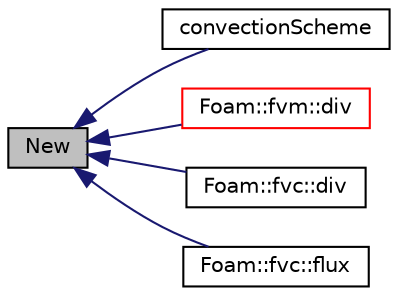 digraph "New"
{
  bgcolor="transparent";
  edge [fontname="Helvetica",fontsize="10",labelfontname="Helvetica",labelfontsize="10"];
  node [fontname="Helvetica",fontsize="10",shape=record];
  rankdir="LR";
  Node1 [label="New",height=0.2,width=0.4,color="black", fillcolor="grey75", style="filled", fontcolor="black"];
  Node1 -> Node2 [dir="back",color="midnightblue",fontsize="10",style="solid",fontname="Helvetica"];
  Node2 [label="convectionScheme",height=0.2,width=0.4,color="black",URL="$a00404.html#af8553dc5a231fdc86c6def8b275be8c1",tooltip="Copy construct. "];
  Node1 -> Node3 [dir="back",color="midnightblue",fontsize="10",style="solid",fontname="Helvetica"];
  Node3 [label="Foam::fvm::div",height=0.2,width=0.4,color="red",URL="$a10945.html#a058dd4757c11ae656c8d576632b33d25"];
  Node1 -> Node4 [dir="back",color="midnightblue",fontsize="10",style="solid",fontname="Helvetica"];
  Node4 [label="Foam::fvc::div",height=0.2,width=0.4,color="black",URL="$a10944.html#a3421c25025d3067555830e1301472d3c"];
  Node1 -> Node5 [dir="back",color="midnightblue",fontsize="10",style="solid",fontname="Helvetica"];
  Node5 [label="Foam::fvc::flux",height=0.2,width=0.4,color="black",URL="$a10944.html#aa688ed60e39eaf34978ab46796e173fb"];
}
